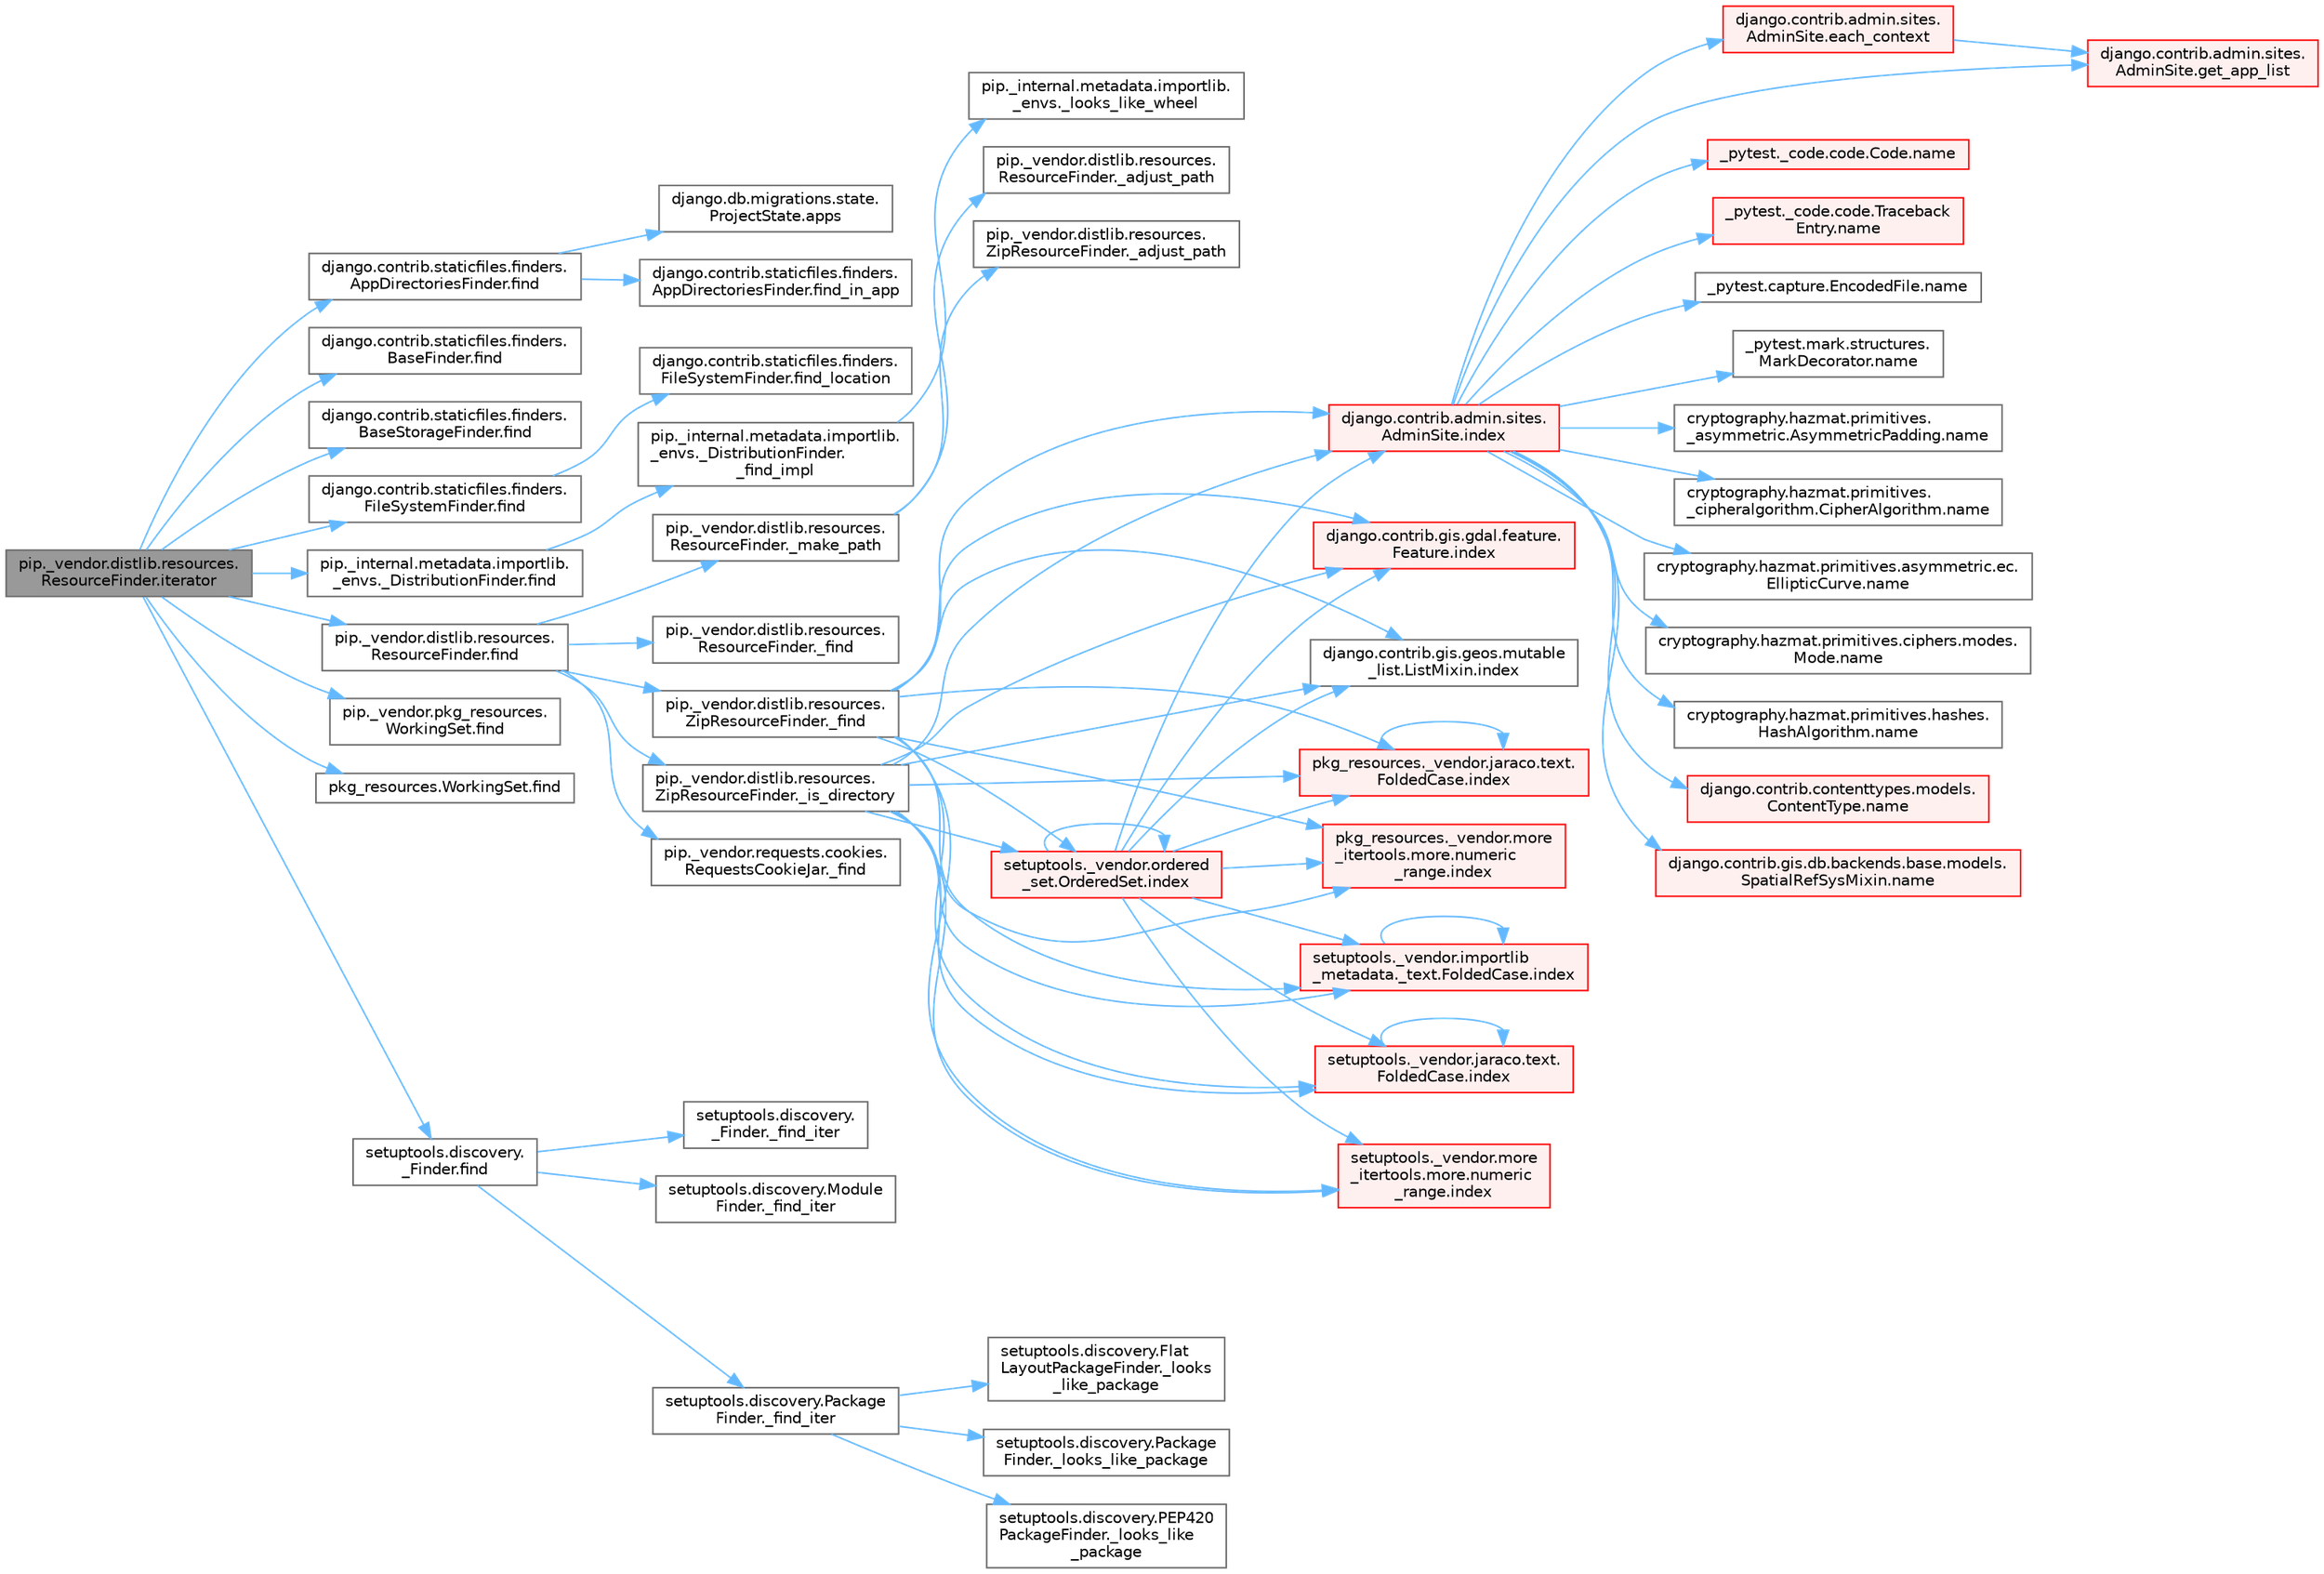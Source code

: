 digraph "pip._vendor.distlib.resources.ResourceFinder.iterator"
{
 // LATEX_PDF_SIZE
  bgcolor="transparent";
  edge [fontname=Helvetica,fontsize=10,labelfontname=Helvetica,labelfontsize=10];
  node [fontname=Helvetica,fontsize=10,shape=box,height=0.2,width=0.4];
  rankdir="LR";
  Node1 [id="Node000001",label="pip._vendor.distlib.resources.\lResourceFinder.iterator",height=0.2,width=0.4,color="gray40", fillcolor="grey60", style="filled", fontcolor="black",tooltip=" "];
  Node1 -> Node2 [id="edge1_Node000001_Node000002",color="steelblue1",style="solid",tooltip=" "];
  Node2 [id="Node000002",label="django.contrib.staticfiles.finders.\lAppDirectoriesFinder.find",height=0.2,width=0.4,color="grey40", fillcolor="white", style="filled",URL="$classdjango_1_1contrib_1_1staticfiles_1_1finders_1_1_app_directories_finder.html#a9a02098acc0c8a797122b2af921f86f8",tooltip=" "];
  Node2 -> Node3 [id="edge2_Node000002_Node000003",color="steelblue1",style="solid",tooltip=" "];
  Node3 [id="Node000003",label="django.db.migrations.state.\lProjectState.apps",height=0.2,width=0.4,color="grey40", fillcolor="white", style="filled",URL="$classdjango_1_1db_1_1migrations_1_1state_1_1_project_state.html#a512f631936ae6b299fa822af8d84eb62",tooltip=" "];
  Node2 -> Node4 [id="edge3_Node000002_Node000004",color="steelblue1",style="solid",tooltip=" "];
  Node4 [id="Node000004",label="django.contrib.staticfiles.finders.\lAppDirectoriesFinder.find_in_app",height=0.2,width=0.4,color="grey40", fillcolor="white", style="filled",URL="$classdjango_1_1contrib_1_1staticfiles_1_1finders_1_1_app_directories_finder.html#a2dabe4cb65db57f8d7516fc047526d80",tooltip=" "];
  Node1 -> Node5 [id="edge4_Node000001_Node000005",color="steelblue1",style="solid",tooltip=" "];
  Node5 [id="Node000005",label="django.contrib.staticfiles.finders.\lBaseFinder.find",height=0.2,width=0.4,color="grey40", fillcolor="white", style="filled",URL="$classdjango_1_1contrib_1_1staticfiles_1_1finders_1_1_base_finder.html#afaa9cba6db6b2813a159ed3fb953750a",tooltip=" "];
  Node1 -> Node6 [id="edge5_Node000001_Node000006",color="steelblue1",style="solid",tooltip=" "];
  Node6 [id="Node000006",label="django.contrib.staticfiles.finders.\lBaseStorageFinder.find",height=0.2,width=0.4,color="grey40", fillcolor="white", style="filled",URL="$classdjango_1_1contrib_1_1staticfiles_1_1finders_1_1_base_storage_finder.html#a080b68ead50b505f8c529bc619c2c9b3",tooltip=" "];
  Node1 -> Node7 [id="edge6_Node000001_Node000007",color="steelblue1",style="solid",tooltip=" "];
  Node7 [id="Node000007",label="django.contrib.staticfiles.finders.\lFileSystemFinder.find",height=0.2,width=0.4,color="grey40", fillcolor="white", style="filled",URL="$classdjango_1_1contrib_1_1staticfiles_1_1finders_1_1_file_system_finder.html#a9e6cfc186466ebd70244a7f803ebb0e2",tooltip=" "];
  Node7 -> Node8 [id="edge7_Node000007_Node000008",color="steelblue1",style="solid",tooltip=" "];
  Node8 [id="Node000008",label="django.contrib.staticfiles.finders.\lFileSystemFinder.find_location",height=0.2,width=0.4,color="grey40", fillcolor="white", style="filled",URL="$classdjango_1_1contrib_1_1staticfiles_1_1finders_1_1_file_system_finder.html#aec95da46624b9c80adf413f1bc93b3b5",tooltip=" "];
  Node1 -> Node9 [id="edge8_Node000001_Node000009",color="steelblue1",style="solid",tooltip=" "];
  Node9 [id="Node000009",label="pip._internal.metadata.importlib.\l_envs._DistributionFinder.find",height=0.2,width=0.4,color="grey40", fillcolor="white", style="filled",URL="$classpip_1_1__internal_1_1metadata_1_1importlib_1_1__envs_1_1___distribution_finder.html#a04f1bc30a1250caeb06c114fbbdeda33",tooltip=" "];
  Node9 -> Node10 [id="edge9_Node000009_Node000010",color="steelblue1",style="solid",tooltip=" "];
  Node10 [id="Node000010",label="pip._internal.metadata.importlib.\l_envs._DistributionFinder.\l_find_impl",height=0.2,width=0.4,color="grey40", fillcolor="white", style="filled",URL="$classpip_1_1__internal_1_1metadata_1_1importlib_1_1__envs_1_1___distribution_finder.html#a24fb06e61a80948be13e53e01f138f01",tooltip=" "];
  Node10 -> Node11 [id="edge10_Node000010_Node000011",color="steelblue1",style="solid",tooltip=" "];
  Node11 [id="Node000011",label="pip._internal.metadata.importlib.\l_envs._looks_like_wheel",height=0.2,width=0.4,color="grey40", fillcolor="white", style="filled",URL="$namespacepip_1_1__internal_1_1metadata_1_1importlib_1_1__envs.html#abce935b497b8f806ea64d0a6e6f40e67",tooltip=" "];
  Node1 -> Node12 [id="edge11_Node000001_Node000012",color="steelblue1",style="solid",tooltip=" "];
  Node12 [id="Node000012",label="pip._vendor.distlib.resources.\lResourceFinder.find",height=0.2,width=0.4,color="grey40", fillcolor="white", style="filled",URL="$classpip_1_1__vendor_1_1distlib_1_1resources_1_1_resource_finder.html#abad206a30505747120bab223934d4bf5",tooltip=" "];
  Node12 -> Node13 [id="edge12_Node000012_Node000013",color="steelblue1",style="solid",tooltip=" "];
  Node13 [id="Node000013",label="pip._vendor.distlib.resources.\lResourceFinder._find",height=0.2,width=0.4,color="grey40", fillcolor="white", style="filled",URL="$classpip_1_1__vendor_1_1distlib_1_1resources_1_1_resource_finder.html#a85f24772df095abcb9694b97cc4dae8a",tooltip=" "];
  Node12 -> Node14 [id="edge13_Node000012_Node000014",color="steelblue1",style="solid",tooltip=" "];
  Node14 [id="Node000014",label="pip._vendor.distlib.resources.\lZipResourceFinder._find",height=0.2,width=0.4,color="grey40", fillcolor="white", style="filled",URL="$classpip_1_1__vendor_1_1distlib_1_1resources_1_1_zip_resource_finder.html#a57879b360fbd9bfbc21b592644b86289",tooltip=" "];
  Node14 -> Node15 [id="edge14_Node000014_Node000015",color="steelblue1",style="solid",tooltip=" "];
  Node15 [id="Node000015",label="django.contrib.admin.sites.\lAdminSite.index",height=0.2,width=0.4,color="red", fillcolor="#FFF0F0", style="filled",URL="$classdjango_1_1contrib_1_1admin_1_1sites_1_1_admin_site.html#a8cc2add93ddb844723663bc9f56e8e1d",tooltip=" "];
  Node15 -> Node16 [id="edge15_Node000015_Node000016",color="steelblue1",style="solid",tooltip=" "];
  Node16 [id="Node000016",label="django.contrib.admin.sites.\lAdminSite.each_context",height=0.2,width=0.4,color="red", fillcolor="#FFF0F0", style="filled",URL="$classdjango_1_1contrib_1_1admin_1_1sites_1_1_admin_site.html#a2fa6564879d3934ecab0af6453f2ff39",tooltip=" "];
  Node16 -> Node17 [id="edge16_Node000016_Node000017",color="steelblue1",style="solid",tooltip=" "];
  Node17 [id="Node000017",label="django.contrib.admin.sites.\lAdminSite.get_app_list",height=0.2,width=0.4,color="red", fillcolor="#FFF0F0", style="filled",URL="$classdjango_1_1contrib_1_1admin_1_1sites_1_1_admin_site.html#aefd6962d2d3355b949e37282bcf64fc9",tooltip=" "];
  Node15 -> Node17 [id="edge17_Node000015_Node000017",color="steelblue1",style="solid",tooltip=" "];
  Node15 -> Node19 [id="edge18_Node000015_Node000019",color="steelblue1",style="solid",tooltip=" "];
  Node19 [id="Node000019",label="_pytest._code.code.Code.name",height=0.2,width=0.4,color="red", fillcolor="#FFF0F0", style="filled",URL="$class__pytest_1_1__code_1_1code_1_1_code.html#a1f3cbc53ca6df4a1bab12183694b6e78",tooltip=" "];
  Node15 -> Node31 [id="edge19_Node000015_Node000031",color="steelblue1",style="solid",tooltip=" "];
  Node31 [id="Node000031",label="_pytest._code.code.Traceback\lEntry.name",height=0.2,width=0.4,color="red", fillcolor="#FFF0F0", style="filled",URL="$class__pytest_1_1__code_1_1code_1_1_traceback_entry.html#a106b95c0753f41669fbfb8ee4c11ad3d",tooltip=" "];
  Node15 -> Node33 [id="edge20_Node000015_Node000033",color="steelblue1",style="solid",tooltip=" "];
  Node33 [id="Node000033",label="_pytest.capture.EncodedFile.name",height=0.2,width=0.4,color="grey40", fillcolor="white", style="filled",URL="$class__pytest_1_1capture_1_1_encoded_file.html#a738c73b5de21c7261d9e51f71e4f0397",tooltip=" "];
  Node15 -> Node34 [id="edge21_Node000015_Node000034",color="steelblue1",style="solid",tooltip=" "];
  Node34 [id="Node000034",label="_pytest.mark.structures.\lMarkDecorator.name",height=0.2,width=0.4,color="grey40", fillcolor="white", style="filled",URL="$class__pytest_1_1mark_1_1structures_1_1_mark_decorator.html#ae8f66760cda125450e0e3bd38689c72f",tooltip=" "];
  Node15 -> Node35 [id="edge22_Node000015_Node000035",color="steelblue1",style="solid",tooltip=" "];
  Node35 [id="Node000035",label="cryptography.hazmat.primitives.\l_asymmetric.AsymmetricPadding.name",height=0.2,width=0.4,color="grey40", fillcolor="white", style="filled",URL="$classcryptography_1_1hazmat_1_1primitives_1_1__asymmetric_1_1_asymmetric_padding.html#a8f72e8284cb336861a873ed5ce0e39b5",tooltip=" "];
  Node15 -> Node36 [id="edge23_Node000015_Node000036",color="steelblue1",style="solid",tooltip=" "];
  Node36 [id="Node000036",label="cryptography.hazmat.primitives.\l_cipheralgorithm.CipherAlgorithm.name",height=0.2,width=0.4,color="grey40", fillcolor="white", style="filled",URL="$classcryptography_1_1hazmat_1_1primitives_1_1__cipheralgorithm_1_1_cipher_algorithm.html#a50567a5c3388450ab7aa883ab34a1ac7",tooltip=" "];
  Node15 -> Node37 [id="edge24_Node000015_Node000037",color="steelblue1",style="solid",tooltip=" "];
  Node37 [id="Node000037",label="cryptography.hazmat.primitives.asymmetric.ec.\lEllipticCurve.name",height=0.2,width=0.4,color="grey40", fillcolor="white", style="filled",URL="$classcryptography_1_1hazmat_1_1primitives_1_1asymmetric_1_1ec_1_1_elliptic_curve.html#a2775c4e945309a6c7ea33dace1698a60",tooltip=" "];
  Node15 -> Node38 [id="edge25_Node000015_Node000038",color="steelblue1",style="solid",tooltip=" "];
  Node38 [id="Node000038",label="cryptography.hazmat.primitives.ciphers.modes.\lMode.name",height=0.2,width=0.4,color="grey40", fillcolor="white", style="filled",URL="$classcryptography_1_1hazmat_1_1primitives_1_1ciphers_1_1modes_1_1_mode.html#a99d93fd1370a2abbb5bb5cffbd5ff0f7",tooltip=" "];
  Node15 -> Node39 [id="edge26_Node000015_Node000039",color="steelblue1",style="solid",tooltip=" "];
  Node39 [id="Node000039",label="cryptography.hazmat.primitives.hashes.\lHashAlgorithm.name",height=0.2,width=0.4,color="grey40", fillcolor="white", style="filled",URL="$classcryptography_1_1hazmat_1_1primitives_1_1hashes_1_1_hash_algorithm.html#a42c7e1582d9b46a015774af9e5cbbb0b",tooltip=" "];
  Node15 -> Node40 [id="edge27_Node000015_Node000040",color="steelblue1",style="solid",tooltip=" "];
  Node40 [id="Node000040",label="django.contrib.contenttypes.models.\lContentType.name",height=0.2,width=0.4,color="red", fillcolor="#FFF0F0", style="filled",URL="$classdjango_1_1contrib_1_1contenttypes_1_1models_1_1_content_type.html#a305b62f56597bb2e4823dcf5e6ccdcf8",tooltip=" "];
  Node15 -> Node42 [id="edge28_Node000015_Node000042",color="steelblue1",style="solid",tooltip=" "];
  Node42 [id="Node000042",label="django.contrib.gis.db.backends.base.models.\lSpatialRefSysMixin.name",height=0.2,width=0.4,color="red", fillcolor="#FFF0F0", style="filled",URL="$classdjango_1_1contrib_1_1gis_1_1db_1_1backends_1_1base_1_1models_1_1_spatial_ref_sys_mixin.html#a56fe36e786b49160249395f453dd1cab",tooltip=" "];
  Node14 -> Node1619 [id="edge29_Node000014_Node001619",color="steelblue1",style="solid",tooltip=" "];
  Node1619 [id="Node001619",label="django.contrib.gis.gdal.feature.\lFeature.index",height=0.2,width=0.4,color="red", fillcolor="#FFF0F0", style="filled",URL="$classdjango_1_1contrib_1_1gis_1_1gdal_1_1feature_1_1_feature.html#ad2f0b5c6e9318af4fa9c7c4273462389",tooltip=" "];
  Node14 -> Node1620 [id="edge30_Node000014_Node001620",color="steelblue1",style="solid",tooltip=" "];
  Node1620 [id="Node001620",label="django.contrib.gis.geos.mutable\l_list.ListMixin.index",height=0.2,width=0.4,color="grey40", fillcolor="white", style="filled",URL="$classdjango_1_1contrib_1_1gis_1_1geos_1_1mutable__list_1_1_list_mixin.html#a576be6ee88925aab0cc2abd11ebf8ccf",tooltip=" "];
  Node14 -> Node1621 [id="edge31_Node000014_Node001621",color="steelblue1",style="solid",tooltip=" "];
  Node1621 [id="Node001621",label="pkg_resources._vendor.jaraco.text.\lFoldedCase.index",height=0.2,width=0.4,color="red", fillcolor="#FFF0F0", style="filled",URL="$classpkg__resources_1_1__vendor_1_1jaraco_1_1text_1_1_folded_case.html#a3155d44ed060f59fa79f8029522935db",tooltip=" "];
  Node1621 -> Node1621 [id="edge32_Node001621_Node001621",color="steelblue1",style="solid",tooltip=" "];
  Node14 -> Node1625 [id="edge33_Node000014_Node001625",color="steelblue1",style="solid",tooltip=" "];
  Node1625 [id="Node001625",label="pkg_resources._vendor.more\l_itertools.more.numeric\l_range.index",height=0.2,width=0.4,color="red", fillcolor="#FFF0F0", style="filled",URL="$classpkg__resources_1_1__vendor_1_1more__itertools_1_1more_1_1numeric__range.html#af7574fe7bbbe922a43f4bd2f20dc1052",tooltip=" "];
  Node14 -> Node1626 [id="edge34_Node000014_Node001626",color="steelblue1",style="solid",tooltip=" "];
  Node1626 [id="Node001626",label="setuptools._vendor.importlib\l_metadata._text.FoldedCase.index",height=0.2,width=0.4,color="red", fillcolor="#FFF0F0", style="filled",URL="$classsetuptools_1_1__vendor_1_1importlib__metadata_1_1__text_1_1_folded_case.html#aa160e88956ce84e7d3712722a9afd018",tooltip=" "];
  Node1626 -> Node1626 [id="edge35_Node001626_Node001626",color="steelblue1",style="solid",tooltip=" "];
  Node14 -> Node1627 [id="edge36_Node000014_Node001627",color="steelblue1",style="solid",tooltip=" "];
  Node1627 [id="Node001627",label="setuptools._vendor.jaraco.text.\lFoldedCase.index",height=0.2,width=0.4,color="red", fillcolor="#FFF0F0", style="filled",URL="$classsetuptools_1_1__vendor_1_1jaraco_1_1text_1_1_folded_case.html#ab195e323605ac4c9908ca552f9c8f870",tooltip=" "];
  Node1627 -> Node1627 [id="edge37_Node001627_Node001627",color="steelblue1",style="solid",tooltip=" "];
  Node14 -> Node1628 [id="edge38_Node000014_Node001628",color="steelblue1",style="solid",tooltip=" "];
  Node1628 [id="Node001628",label="setuptools._vendor.more\l_itertools.more.numeric\l_range.index",height=0.2,width=0.4,color="red", fillcolor="#FFF0F0", style="filled",URL="$classsetuptools_1_1__vendor_1_1more__itertools_1_1more_1_1numeric__range.html#acf0a51d22a2ee14fcd24e3ffcb02897b",tooltip=" "];
  Node14 -> Node1629 [id="edge39_Node000014_Node001629",color="steelblue1",style="solid",tooltip=" "];
  Node1629 [id="Node001629",label="setuptools._vendor.ordered\l_set.OrderedSet.index",height=0.2,width=0.4,color="red", fillcolor="#FFF0F0", style="filled",URL="$classsetuptools_1_1__vendor_1_1ordered__set_1_1_ordered_set.html#a3776e1e90eecdc18f016ad695b56723f",tooltip=" "];
  Node1629 -> Node15 [id="edge40_Node001629_Node000015",color="steelblue1",style="solid",tooltip=" "];
  Node1629 -> Node1619 [id="edge41_Node001629_Node001619",color="steelblue1",style="solid",tooltip=" "];
  Node1629 -> Node1620 [id="edge42_Node001629_Node001620",color="steelblue1",style="solid",tooltip=" "];
  Node1629 -> Node1621 [id="edge43_Node001629_Node001621",color="steelblue1",style="solid",tooltip=" "];
  Node1629 -> Node1625 [id="edge44_Node001629_Node001625",color="steelblue1",style="solid",tooltip=" "];
  Node1629 -> Node1626 [id="edge45_Node001629_Node001626",color="steelblue1",style="solid",tooltip=" "];
  Node1629 -> Node1627 [id="edge46_Node001629_Node001627",color="steelblue1",style="solid",tooltip=" "];
  Node1629 -> Node1628 [id="edge47_Node001629_Node001628",color="steelblue1",style="solid",tooltip=" "];
  Node1629 -> Node1629 [id="edge48_Node001629_Node001629",color="steelblue1",style="solid",tooltip=" "];
  Node12 -> Node4538 [id="edge49_Node000012_Node004538",color="steelblue1",style="solid",tooltip=" "];
  Node4538 [id="Node004538",label="pip._vendor.requests.cookies.\lRequestsCookieJar._find",height=0.2,width=0.4,color="grey40", fillcolor="white", style="filled",URL="$classpip_1_1__vendor_1_1requests_1_1cookies_1_1_requests_cookie_jar.html#a4ee982c2f6b71c23a619d73f735ded1d",tooltip=" "];
  Node12 -> Node4539 [id="edge50_Node000012_Node004539",color="steelblue1",style="solid",tooltip=" "];
  Node4539 [id="Node004539",label="pip._vendor.distlib.resources.\lZipResourceFinder._is_directory",height=0.2,width=0.4,color="grey40", fillcolor="white", style="filled",URL="$classpip_1_1__vendor_1_1distlib_1_1resources_1_1_zip_resource_finder.html#a0345cc785b803debb71a5b549c75b0d8",tooltip=" "];
  Node4539 -> Node15 [id="edge51_Node004539_Node000015",color="steelblue1",style="solid",tooltip=" "];
  Node4539 -> Node1619 [id="edge52_Node004539_Node001619",color="steelblue1",style="solid",tooltip=" "];
  Node4539 -> Node1620 [id="edge53_Node004539_Node001620",color="steelblue1",style="solid",tooltip=" "];
  Node4539 -> Node1621 [id="edge54_Node004539_Node001621",color="steelblue1",style="solid",tooltip=" "];
  Node4539 -> Node1625 [id="edge55_Node004539_Node001625",color="steelblue1",style="solid",tooltip=" "];
  Node4539 -> Node1626 [id="edge56_Node004539_Node001626",color="steelblue1",style="solid",tooltip=" "];
  Node4539 -> Node1627 [id="edge57_Node004539_Node001627",color="steelblue1",style="solid",tooltip=" "];
  Node4539 -> Node1628 [id="edge58_Node004539_Node001628",color="steelblue1",style="solid",tooltip=" "];
  Node4539 -> Node1629 [id="edge59_Node004539_Node001629",color="steelblue1",style="solid",tooltip=" "];
  Node12 -> Node4540 [id="edge60_Node000012_Node004540",color="steelblue1",style="solid",tooltip=" "];
  Node4540 [id="Node004540",label="pip._vendor.distlib.resources.\lResourceFinder._make_path",height=0.2,width=0.4,color="grey40", fillcolor="white", style="filled",URL="$classpip_1_1__vendor_1_1distlib_1_1resources_1_1_resource_finder.html#aeeb60ab0393822868fe79f45e03b76ad",tooltip=" "];
  Node4540 -> Node4541 [id="edge61_Node004540_Node004541",color="steelblue1",style="solid",tooltip=" "];
  Node4541 [id="Node004541",label="pip._vendor.distlib.resources.\lResourceFinder._adjust_path",height=0.2,width=0.4,color="grey40", fillcolor="white", style="filled",URL="$classpip_1_1__vendor_1_1distlib_1_1resources_1_1_resource_finder.html#a2af7ea9ceeb0d866fd7ad5e2d79fdc20",tooltip=" "];
  Node4540 -> Node4542 [id="edge62_Node004540_Node004542",color="steelblue1",style="solid",tooltip=" "];
  Node4542 [id="Node004542",label="pip._vendor.distlib.resources.\lZipResourceFinder._adjust_path",height=0.2,width=0.4,color="grey40", fillcolor="white", style="filled",URL="$classpip_1_1__vendor_1_1distlib_1_1resources_1_1_zip_resource_finder.html#a8428842f569fea685c7f84a650bde99a",tooltip=" "];
  Node1 -> Node4543 [id="edge63_Node000001_Node004543",color="steelblue1",style="solid",tooltip=" "];
  Node4543 [id="Node004543",label="pip._vendor.pkg_resources.\lWorkingSet.find",height=0.2,width=0.4,color="grey40", fillcolor="white", style="filled",URL="$classpip_1_1__vendor_1_1pkg__resources_1_1_working_set.html#a3cbb6dd9e5f0442c77e0dfcb18923867",tooltip=" "];
  Node1 -> Node4544 [id="edge64_Node000001_Node004544",color="steelblue1",style="solid",tooltip=" "];
  Node4544 [id="Node004544",label="pkg_resources.WorkingSet.find",height=0.2,width=0.4,color="grey40", fillcolor="white", style="filled",URL="$classpkg__resources_1_1_working_set.html#a8dcdd7712e634217e4faa42fd8390449",tooltip=" "];
  Node1 -> Node4545 [id="edge65_Node000001_Node004545",color="steelblue1",style="solid",tooltip=" "];
  Node4545 [id="Node004545",label="setuptools.discovery.\l_Finder.find",height=0.2,width=0.4,color="grey40", fillcolor="white", style="filled",URL="$classsetuptools_1_1discovery_1_1___finder.html#accbb7b62e3da27ff52f50e8f1db9c84f",tooltip=" "];
  Node4545 -> Node4546 [id="edge66_Node004545_Node004546",color="steelblue1",style="solid",tooltip=" "];
  Node4546 [id="Node004546",label="setuptools.discovery.\l_Finder._find_iter",height=0.2,width=0.4,color="grey40", fillcolor="white", style="filled",URL="$classsetuptools_1_1discovery_1_1___finder.html#ad9b3f16e871a214f51147e6c8abb7a7b",tooltip=" "];
  Node4545 -> Node4547 [id="edge67_Node004545_Node004547",color="steelblue1",style="solid",tooltip=" "];
  Node4547 [id="Node004547",label="setuptools.discovery.Module\lFinder._find_iter",height=0.2,width=0.4,color="grey40", fillcolor="white", style="filled",URL="$classsetuptools_1_1discovery_1_1_module_finder.html#aa399f5ad9d34a8a66a9980dbddd3c4c9",tooltip=" "];
  Node4545 -> Node4548 [id="edge68_Node004545_Node004548",color="steelblue1",style="solid",tooltip=" "];
  Node4548 [id="Node004548",label="setuptools.discovery.Package\lFinder._find_iter",height=0.2,width=0.4,color="grey40", fillcolor="white", style="filled",URL="$classsetuptools_1_1discovery_1_1_package_finder.html#a7b7005f6eac4d034e29c4559598ab8d7",tooltip=" "];
  Node4548 -> Node4549 [id="edge69_Node004548_Node004549",color="steelblue1",style="solid",tooltip=" "];
  Node4549 [id="Node004549",label="setuptools.discovery.Flat\lLayoutPackageFinder._looks\l_like_package",height=0.2,width=0.4,color="grey40", fillcolor="white", style="filled",URL="$classsetuptools_1_1discovery_1_1_flat_layout_package_finder.html#a22fbc40de43e8b59037a563173348b19",tooltip=" "];
  Node4548 -> Node4550 [id="edge70_Node004548_Node004550",color="steelblue1",style="solid",tooltip=" "];
  Node4550 [id="Node004550",label="setuptools.discovery.Package\lFinder._looks_like_package",height=0.2,width=0.4,color="grey40", fillcolor="white", style="filled",URL="$classsetuptools_1_1discovery_1_1_package_finder.html#a605893a277bc4fa129b5396aeca88108",tooltip=" "];
  Node4548 -> Node4551 [id="edge71_Node004548_Node004551",color="steelblue1",style="solid",tooltip=" "];
  Node4551 [id="Node004551",label="setuptools.discovery.PEP420\lPackageFinder._looks_like\l_package",height=0.2,width=0.4,color="grey40", fillcolor="white", style="filled",URL="$classsetuptools_1_1discovery_1_1_p_e_p420_package_finder.html#ad9e1c0594eb9754def87d69d9c9ad859",tooltip=" "];
}
